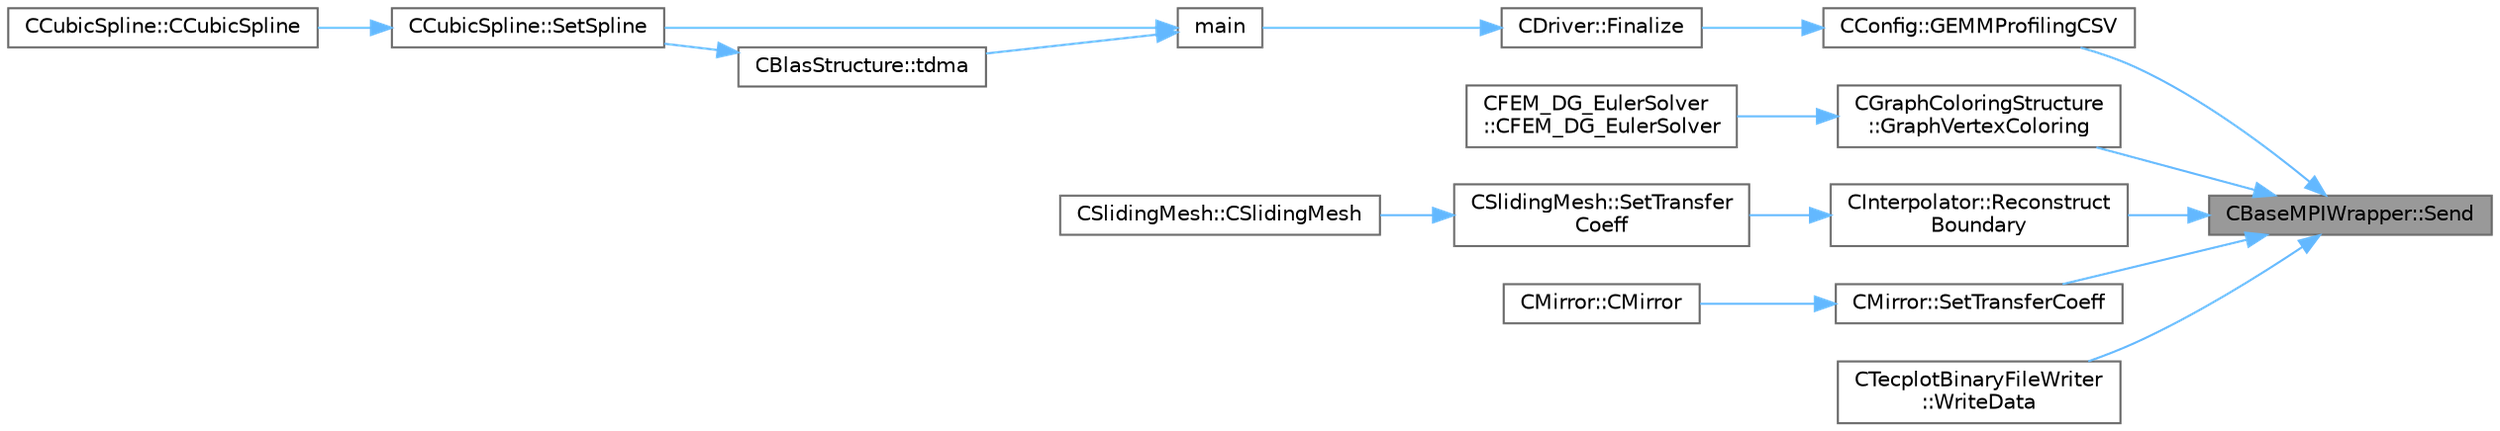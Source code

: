 digraph "CBaseMPIWrapper::Send"
{
 // LATEX_PDF_SIZE
  bgcolor="transparent";
  edge [fontname=Helvetica,fontsize=10,labelfontname=Helvetica,labelfontsize=10];
  node [fontname=Helvetica,fontsize=10,shape=box,height=0.2,width=0.4];
  rankdir="RL";
  Node1 [id="Node000001",label="CBaseMPIWrapper::Send",height=0.2,width=0.4,color="gray40", fillcolor="grey60", style="filled", fontcolor="black",tooltip=" "];
  Node1 -> Node2 [id="edge1_Node000001_Node000002",dir="back",color="steelblue1",style="solid",tooltip=" "];
  Node2 [id="Node000002",label="CConfig::GEMMProfilingCSV",height=0.2,width=0.4,color="grey40", fillcolor="white", style="filled",URL="$classCConfig.html#a23daca0da392584c34dde6d85ea1f40f",tooltip="Write a CSV file containing the results of the profiling."];
  Node2 -> Node3 [id="edge2_Node000002_Node000003",dir="back",color="steelblue1",style="solid",tooltip=" "];
  Node3 [id="Node000003",label="CDriver::Finalize",height=0.2,width=0.4,color="grey40", fillcolor="white", style="filled",URL="$classCDriver.html#a78f43a66848499453b16e1135d2e6883",tooltip="Deallocation routine."];
  Node3 -> Node4 [id="edge3_Node000003_Node000004",dir="back",color="steelblue1",style="solid",tooltip=" "];
  Node4 [id="Node000004",label="main",height=0.2,width=0.4,color="grey40", fillcolor="white", style="filled",URL="$SU2__CFD_8cpp.html#a0ddf1224851353fc92bfbff6f499fa97",tooltip=" "];
  Node4 -> Node5 [id="edge4_Node000004_Node000005",dir="back",color="steelblue1",style="solid",tooltip=" "];
  Node5 [id="Node000005",label="CCubicSpline::SetSpline",height=0.2,width=0.4,color="grey40", fillcolor="white", style="filled",URL="$classCCubicSpline.html#adebd09a8541c796bef56126c6dac8217",tooltip="Build the spline."];
  Node5 -> Node6 [id="edge5_Node000005_Node000006",dir="back",color="steelblue1",style="solid",tooltip=" "];
  Node6 [id="Node000006",label="CCubicSpline::CCubicSpline",height=0.2,width=0.4,color="grey40", fillcolor="white", style="filled",URL="$classCCubicSpline.html#a54563f11c26c56e03c2eb1a792fce067",tooltip="Constructor of the CCubicSpline class (defaults to natural spline)."];
  Node4 -> Node7 [id="edge6_Node000004_Node000007",dir="back",color="steelblue1",style="solid",tooltip=" "];
  Node7 [id="Node000007",label="CBlasStructure::tdma",height=0.2,width=0.4,color="grey40", fillcolor="white", style="filled",URL="$classCBlasStructure.html#aa0cc381060dee0e8c2d4d1e326e64feb",tooltip="Algorithm to solve a linear system with a tridiagonal matrix."];
  Node7 -> Node5 [id="edge7_Node000007_Node000005",dir="back",color="steelblue1",style="solid",tooltip=" "];
  Node1 -> Node8 [id="edge8_Node000001_Node000008",dir="back",color="steelblue1",style="solid",tooltip=" "];
  Node8 [id="Node000008",label="CGraphColoringStructure\l::GraphVertexColoring",height=0.2,width=0.4,color="grey40", fillcolor="white", style="filled",URL="$classCGraphColoringStructure.html#af201979cd95be98ba34369bb30629956",tooltip="Function, which determines the colors for the vertices of the given graph."];
  Node8 -> Node9 [id="edge9_Node000008_Node000009",dir="back",color="steelblue1",style="solid",tooltip=" "];
  Node9 [id="Node000009",label="CFEM_DG_EulerSolver\l::CFEM_DG_EulerSolver",height=0.2,width=0.4,color="grey40", fillcolor="white", style="filled",URL="$classCFEM__DG__EulerSolver.html#a677fa998b78bd489a3f8bee0d56623dd",tooltip=" "];
  Node1 -> Node10 [id="edge10_Node000001_Node000010",dir="back",color="steelblue1",style="solid",tooltip=" "];
  Node10 [id="Node000010",label="CInterpolator::Reconstruct\lBoundary",height=0.2,width=0.4,color="grey40", fillcolor="white", style="filled",URL="$classCInterpolator.html#a0e540fa087c1e38014304821955de9e3",tooltip="Reconstruct the boundary connectivity from parallel partitioning and broadcasts it to all threads."];
  Node10 -> Node11 [id="edge11_Node000010_Node000011",dir="back",color="steelblue1",style="solid",tooltip=" "];
  Node11 [id="Node000011",label="CSlidingMesh::SetTransfer\lCoeff",height=0.2,width=0.4,color="grey40", fillcolor="white", style="filled",URL="$classCSlidingMesh.html#aec570f613665a8457a9f092e62ac62de",tooltip="Set up transfer matrix defining relation between two meshes."];
  Node11 -> Node12 [id="edge12_Node000011_Node000012",dir="back",color="steelblue1",style="solid",tooltip=" "];
  Node12 [id="Node000012",label="CSlidingMesh::CSlidingMesh",height=0.2,width=0.4,color="grey40", fillcolor="white", style="filled",URL="$classCSlidingMesh.html#a08dcadccc09ee28332987a50b2227fd4",tooltip="Constructor of the class."];
  Node1 -> Node13 [id="edge13_Node000001_Node000013",dir="back",color="steelblue1",style="solid",tooltip=" "];
  Node13 [id="Node000013",label="CMirror::SetTransferCoeff",height=0.2,width=0.4,color="grey40", fillcolor="white", style="filled",URL="$classCMirror.html#ae10062578d5514be2b13fa303fab3bd8",tooltip="Set up transfer matrix defining relation between two meshes."];
  Node13 -> Node14 [id="edge14_Node000013_Node000014",dir="back",color="steelblue1",style="solid",tooltip=" "];
  Node14 [id="Node000014",label="CMirror::CMirror",height=0.2,width=0.4,color="grey40", fillcolor="white", style="filled",URL="$classCMirror.html#ae8b0ba915272f8cf6515fde9bd1a00e0",tooltip="The transpose interpolator (from j to i)."];
  Node1 -> Node15 [id="edge15_Node000001_Node000015",dir="back",color="steelblue1",style="solid",tooltip=" "];
  Node15 [id="Node000015",label="CTecplotBinaryFileWriter\l::WriteData",height=0.2,width=0.4,color="grey40", fillcolor="white", style="filled",URL="$classCTecplotBinaryFileWriter.html#af453c340ddc5a37305a24afb2bcd26a9",tooltip="Write sorted data to file in tecplot binary file format."];
}

